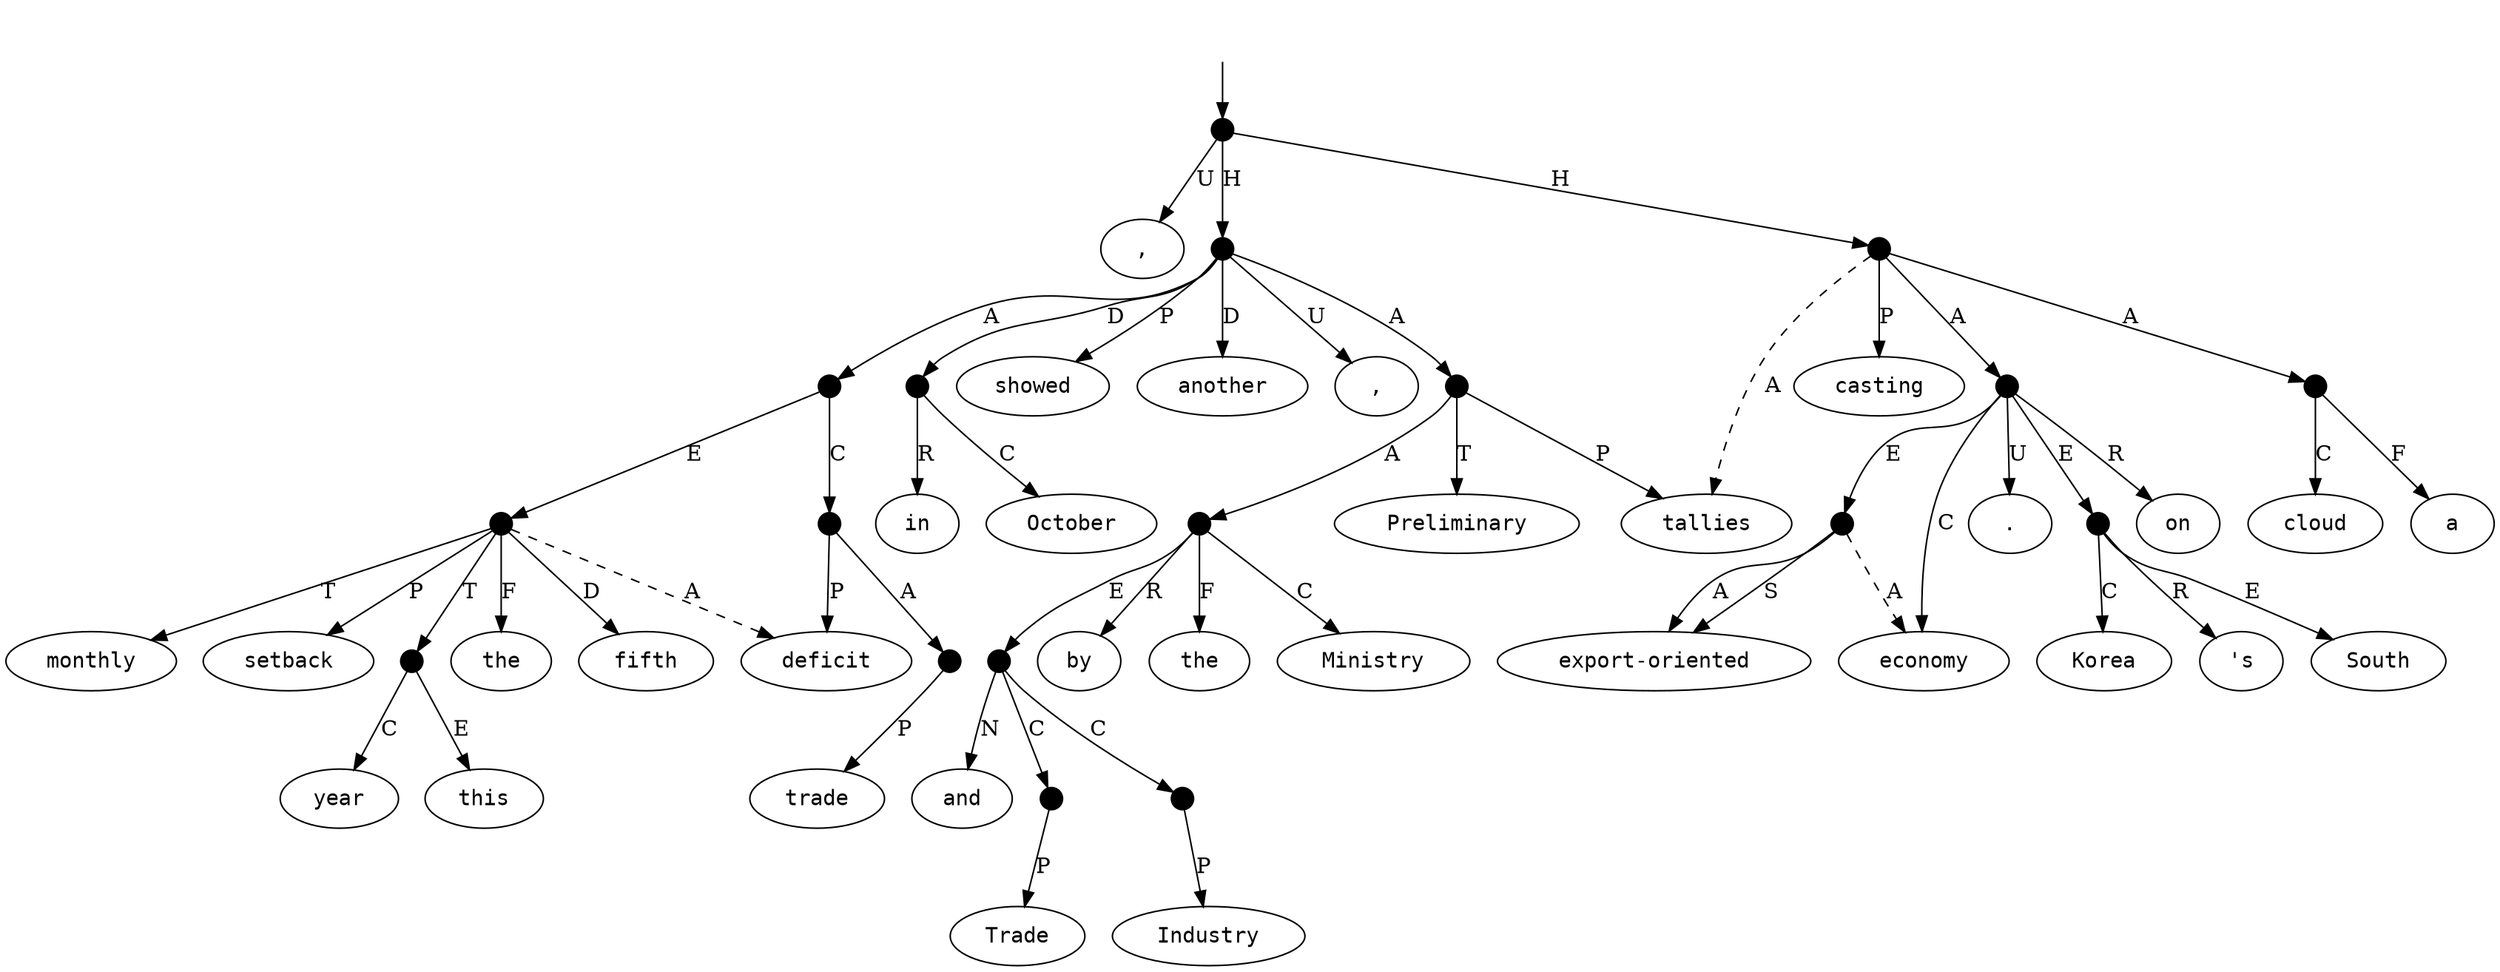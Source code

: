 digraph "20011002" {
  top [ style=invis ];
  top -> 34;
  0 [ label=<<table align="center" border="0" cellspacing="0"><tr><td colspan="2"><font face="Courier">Preliminary</font></td></tr></table>> ];
  1 [ label=<<table align="center" border="0" cellspacing="0"><tr><td colspan="2"><font face="Courier">tallies</font></td></tr></table>> ];
  2 [ label=<<table align="center" border="0" cellspacing="0"><tr><td colspan="2"><font face="Courier">by</font></td></tr></table>> ];
  3 [ label=<<table align="center" border="0" cellspacing="0"><tr><td colspan="2"><font face="Courier">the</font></td></tr></table>> ];
  4 [ label=<<table align="center" border="0" cellspacing="0"><tr><td colspan="2"><font face="Courier">Trade</font></td></tr></table>> ];
  5 [ label=<<table align="center" border="0" cellspacing="0"><tr><td colspan="2"><font face="Courier">and</font></td></tr></table>> ];
  6 [ label=<<table align="center" border="0" cellspacing="0"><tr><td colspan="2"><font face="Courier">Industry</font></td></tr></table>> ];
  7 [ label=<<table align="center" border="0" cellspacing="0"><tr><td colspan="2"><font face="Courier">Ministry</font></td></tr></table>> ];
  8 [ label=<<table align="center" border="0" cellspacing="0"><tr><td colspan="2"><font face="Courier">showed</font></td></tr></table>> ];
  9 [ label=<<table align="center" border="0" cellspacing="0"><tr><td colspan="2"><font face="Courier">another</font></td></tr></table>> ];
  10 [ label=<<table align="center" border="0" cellspacing="0"><tr><td colspan="2"><font face="Courier">trade</font></td></tr></table>> ];
  11 [ label=<<table align="center" border="0" cellspacing="0"><tr><td colspan="2"><font face="Courier">deficit</font></td></tr></table>> ];
  12 [ label=<<table align="center" border="0" cellspacing="0"><tr><td colspan="2"><font face="Courier">in</font></td></tr></table>> ];
  13 [ label=<<table align="center" border="0" cellspacing="0"><tr><td colspan="2"><font face="Courier">October</font></td></tr></table>> ];
  14 [ label=<<table align="center" border="0" cellspacing="0"><tr><td colspan="2"><font face="Courier">,</font></td></tr></table>> ];
  15 [ label=<<table align="center" border="0" cellspacing="0"><tr><td colspan="2"><font face="Courier">the</font></td></tr></table>> ];
  16 [ label=<<table align="center" border="0" cellspacing="0"><tr><td colspan="2"><font face="Courier">fifth</font></td></tr></table>> ];
  17 [ label=<<table align="center" border="0" cellspacing="0"><tr><td colspan="2"><font face="Courier">monthly</font></td></tr></table>> ];
  18 [ label=<<table align="center" border="0" cellspacing="0"><tr><td colspan="2"><font face="Courier">setback</font></td></tr></table>> ];
  19 [ label=<<table align="center" border="0" cellspacing="0"><tr><td colspan="2"><font face="Courier">this</font></td></tr></table>> ];
  20 [ label=<<table align="center" border="0" cellspacing="0"><tr><td colspan="2"><font face="Courier">year</font></td></tr></table>> ];
  21 [ label=<<table align="center" border="0" cellspacing="0"><tr><td colspan="2"><font face="Courier">,</font></td></tr></table>> ];
  22 [ label=<<table align="center" border="0" cellspacing="0"><tr><td colspan="2"><font face="Courier">casting</font></td></tr></table>> ];
  23 [ label=<<table align="center" border="0" cellspacing="0"><tr><td colspan="2"><font face="Courier">a</font></td></tr></table>> ];
  24 [ label=<<table align="center" border="0" cellspacing="0"><tr><td colspan="2"><font face="Courier">cloud</font></td></tr></table>> ];
  25 [ label=<<table align="center" border="0" cellspacing="0"><tr><td colspan="2"><font face="Courier">on</font></td></tr></table>> ];
  26 [ label=<<table align="center" border="0" cellspacing="0"><tr><td colspan="2"><font face="Courier">South</font></td></tr></table>> ];
  27 [ label=<<table align="center" border="0" cellspacing="0"><tr><td colspan="2"><font face="Courier">Korea</font></td></tr></table>> ];
  28 [ label=<<table align="center" border="0" cellspacing="0"><tr><td colspan="2"><font face="Courier">&#x27;s</font></td></tr></table>> ];
  29 [ label=<<table align="center" border="0" cellspacing="0"><tr><td colspan="2"><font face="Courier">export-oriented</font></td></tr></table>> ];
  30 [ label=<<table align="center" border="0" cellspacing="0"><tr><td colspan="2"><font face="Courier">economy</font></td></tr></table>> ];
  31 [ label=<<table align="center" border="0" cellspacing="0"><tr><td colspan="2"><font face="Courier">.</font></td></tr></table>> ];
  32 [ shape=point, width=0.2 ];
  33 [ shape=point, width=0.2 ];
  34 [ shape=point, width=0.2 ];
  35 [ shape=point, width=0.2 ];
  36 [ shape=point, width=0.2 ];
  37 [ shape=point, width=0.2 ];
  38 [ shape=point, width=0.2 ];
  39 [ shape=point, width=0.2 ];
  40 [ shape=point, width=0.2 ];
  41 [ shape=point, width=0.2 ];
  42 [ shape=point, width=0.2 ];
  43 [ shape=point, width=0.2 ];
  44 [ shape=point, width=0.2 ];
  45 [ shape=point, width=0.2 ];
  46 [ shape=point, width=0.2 ];
  47 [ shape=point, width=0.2 ];
  48 [ shape=point, width=0.2 ];
  49 [ shape=point, width=0.2 ];
  35 -> 37 [ label="E" ];
  36 -> 4 [ label="P" ];
  48 -> 26 [ label="E" ];
  33 -> 9 [ label="D" ];
  49 -> 30 [ label="A", style=dashed ];
  33 -> 14 [ label="U" ];
  42 -> 12 [ label="R" ];
  46 -> 23 [ label="F" ];
  40 -> 11 [ label="P" ];
  45 -> 1 [ label="A", style=dashed ];
  43 -> 18 [ label="P" ];
  34 -> 21 [ label="U" ];
  35 -> 3 [ label="F" ];
  47 -> 30 [ label="C" ];
  49 -> 29 [ label="S" ];
  45 -> 47 [ label="A" ];
  34 -> 45 [ label="H" ];
  40 -> 39 [ label="A" ];
  49 -> 29 [ label="A" ];
  37 -> 38 [ label="C" ];
  38 -> 6 [ label="P" ];
  35 -> 2 [ label="R" ];
  47 -> 48 [ label="E" ];
  42 -> 13 [ label="C" ];
  43 -> 15 [ label="F" ];
  32 -> 1 [ label="P" ];
  37 -> 5 [ label="N" ];
  47 -> 49 [ label="E" ];
  48 -> 28 [ label="R" ];
  33 -> 32 [ label="A" ];
  33 -> 41 [ label="A" ];
  32 -> 0 [ label="T" ];
  43 -> 16 [ label="D" ];
  35 -> 7 [ label="C" ];
  44 -> 19 [ label="E" ];
  32 -> 35 [ label="A" ];
  47 -> 31 [ label="U" ];
  37 -> 36 [ label="C" ];
  33 -> 8 [ label="P" ];
  39 -> 10 [ label="P" ];
  46 -> 24 [ label="C" ];
  45 -> 46 [ label="A" ];
  34 -> 33 [ label="H" ];
  44 -> 20 [ label="C" ];
  43 -> 11 [ label="A", style=dashed ];
  33 -> 42 [ label="D" ];
  43 -> 44 [ label="T" ];
  47 -> 25 [ label="R" ];
  41 -> 43 [ label="E" ];
  48 -> 27 [ label="C" ];
  45 -> 22 [ label="P" ];
  43 -> 17 [ label="T" ];
  41 -> 40 [ label="C" ];
}

